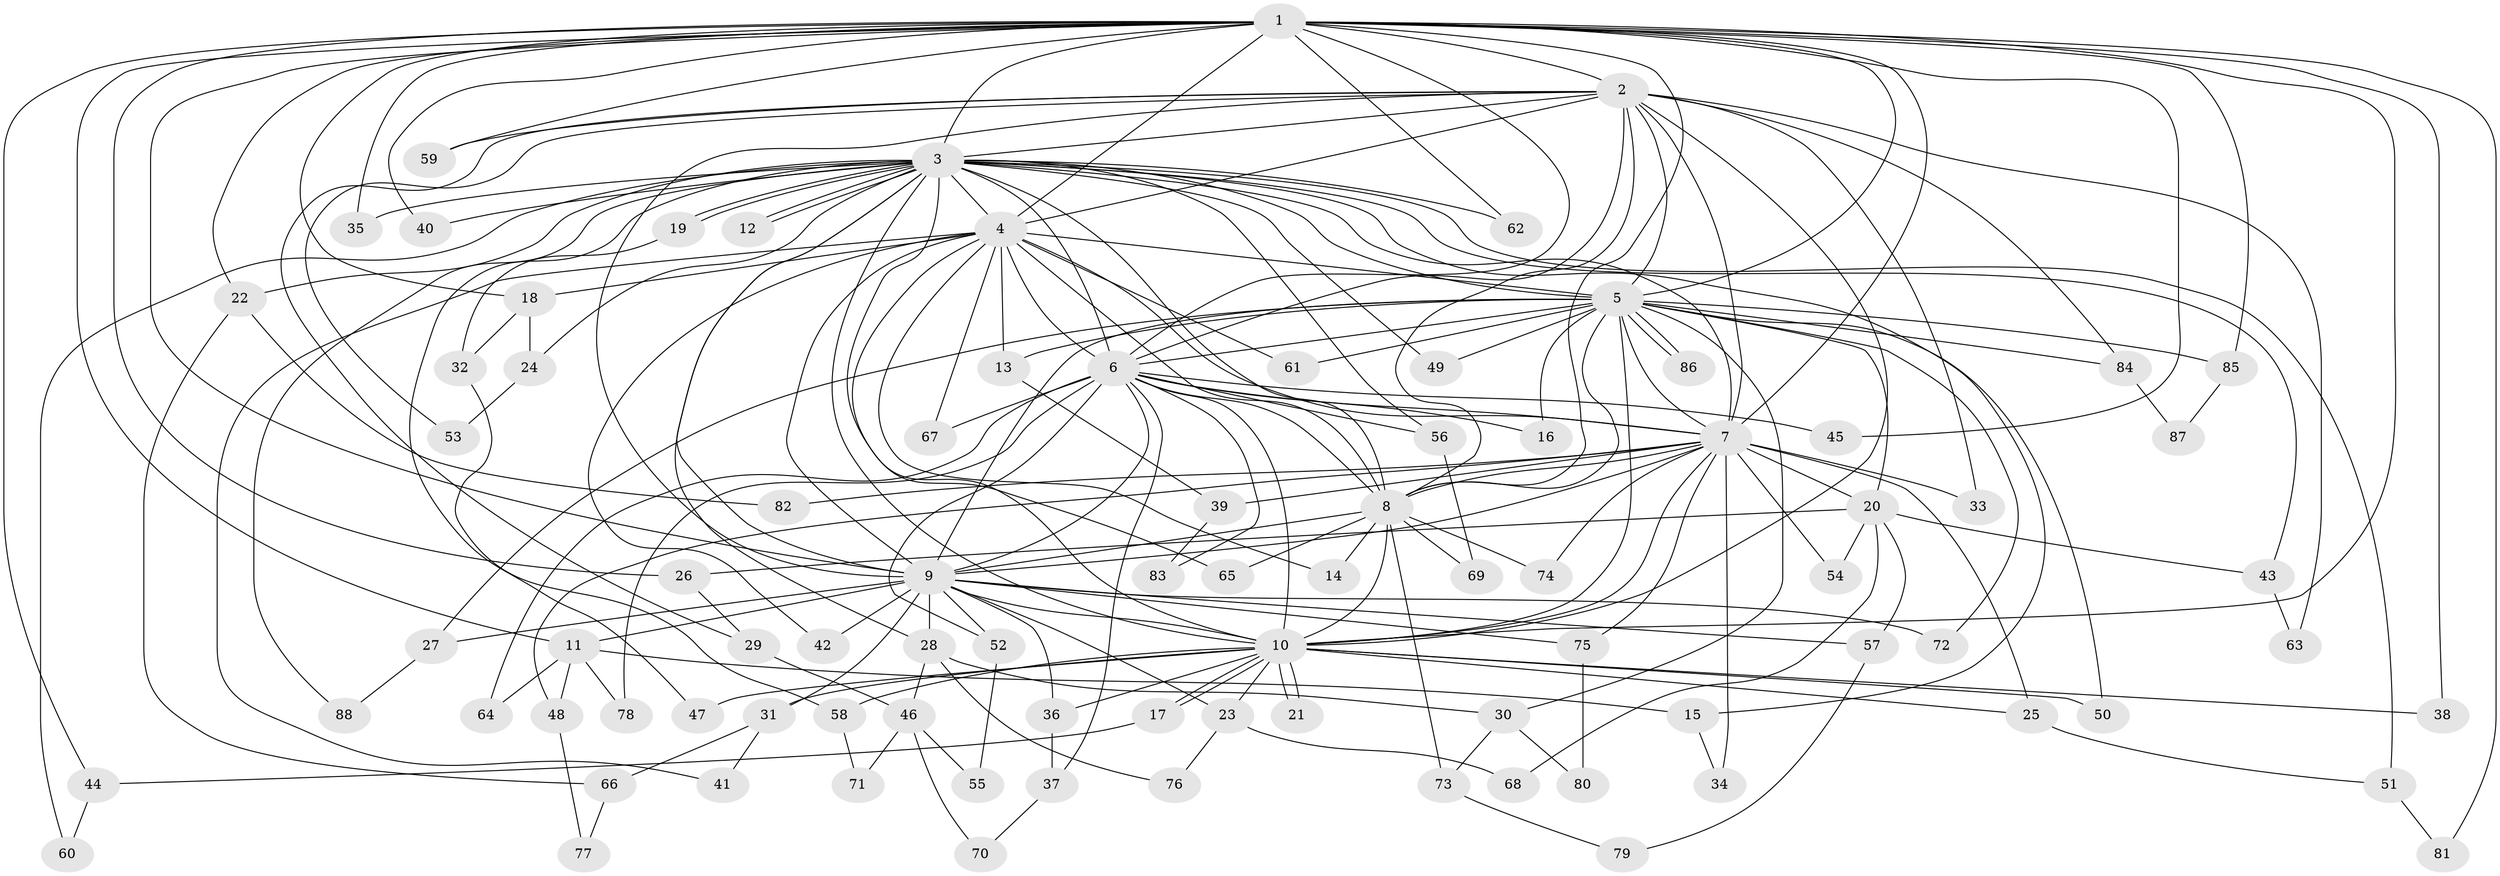 // Generated by graph-tools (version 1.1) at 2025/01/03/09/25 03:01:20]
// undirected, 88 vertices, 201 edges
graph export_dot {
graph [start="1"]
  node [color=gray90,style=filled];
  1;
  2;
  3;
  4;
  5;
  6;
  7;
  8;
  9;
  10;
  11;
  12;
  13;
  14;
  15;
  16;
  17;
  18;
  19;
  20;
  21;
  22;
  23;
  24;
  25;
  26;
  27;
  28;
  29;
  30;
  31;
  32;
  33;
  34;
  35;
  36;
  37;
  38;
  39;
  40;
  41;
  42;
  43;
  44;
  45;
  46;
  47;
  48;
  49;
  50;
  51;
  52;
  53;
  54;
  55;
  56;
  57;
  58;
  59;
  60;
  61;
  62;
  63;
  64;
  65;
  66;
  67;
  68;
  69;
  70;
  71;
  72;
  73;
  74;
  75;
  76;
  77;
  78;
  79;
  80;
  81;
  82;
  83;
  84;
  85;
  86;
  87;
  88;
  1 -- 2;
  1 -- 3;
  1 -- 4;
  1 -- 5;
  1 -- 6;
  1 -- 7;
  1 -- 8;
  1 -- 9;
  1 -- 10;
  1 -- 11;
  1 -- 18;
  1 -- 22;
  1 -- 26;
  1 -- 35;
  1 -- 38;
  1 -- 40;
  1 -- 44;
  1 -- 45;
  1 -- 59;
  1 -- 62;
  1 -- 81;
  1 -- 85;
  2 -- 3;
  2 -- 4;
  2 -- 5;
  2 -- 6;
  2 -- 7;
  2 -- 8;
  2 -- 9;
  2 -- 10;
  2 -- 29;
  2 -- 33;
  2 -- 53;
  2 -- 59;
  2 -- 63;
  2 -- 84;
  3 -- 4;
  3 -- 5;
  3 -- 6;
  3 -- 7;
  3 -- 8;
  3 -- 9;
  3 -- 10;
  3 -- 12;
  3 -- 12;
  3 -- 15;
  3 -- 19;
  3 -- 19;
  3 -- 22;
  3 -- 24;
  3 -- 28;
  3 -- 35;
  3 -- 40;
  3 -- 43;
  3 -- 47;
  3 -- 49;
  3 -- 51;
  3 -- 56;
  3 -- 60;
  3 -- 62;
  3 -- 65;
  3 -- 88;
  4 -- 5;
  4 -- 6;
  4 -- 7;
  4 -- 8;
  4 -- 9;
  4 -- 10;
  4 -- 13;
  4 -- 14;
  4 -- 18;
  4 -- 41;
  4 -- 42;
  4 -- 61;
  4 -- 67;
  5 -- 6;
  5 -- 7;
  5 -- 8;
  5 -- 9;
  5 -- 10;
  5 -- 13;
  5 -- 16;
  5 -- 20;
  5 -- 27;
  5 -- 30;
  5 -- 49;
  5 -- 50;
  5 -- 61;
  5 -- 72;
  5 -- 84;
  5 -- 85;
  5 -- 86;
  5 -- 86;
  6 -- 7;
  6 -- 8;
  6 -- 9;
  6 -- 10;
  6 -- 16;
  6 -- 37;
  6 -- 45;
  6 -- 52;
  6 -- 56;
  6 -- 64;
  6 -- 67;
  6 -- 78;
  6 -- 83;
  7 -- 8;
  7 -- 9;
  7 -- 10;
  7 -- 20;
  7 -- 25;
  7 -- 33;
  7 -- 34;
  7 -- 39;
  7 -- 48;
  7 -- 54;
  7 -- 74;
  7 -- 75;
  7 -- 82;
  8 -- 9;
  8 -- 10;
  8 -- 14;
  8 -- 65;
  8 -- 69;
  8 -- 73;
  8 -- 74;
  9 -- 10;
  9 -- 11;
  9 -- 23;
  9 -- 27;
  9 -- 28;
  9 -- 31;
  9 -- 36;
  9 -- 42;
  9 -- 52;
  9 -- 57;
  9 -- 72;
  9 -- 75;
  10 -- 17;
  10 -- 17;
  10 -- 21;
  10 -- 21;
  10 -- 23;
  10 -- 25;
  10 -- 31;
  10 -- 36;
  10 -- 38;
  10 -- 47;
  10 -- 50;
  10 -- 58;
  11 -- 15;
  11 -- 48;
  11 -- 64;
  11 -- 78;
  13 -- 39;
  15 -- 34;
  17 -- 44;
  18 -- 24;
  18 -- 32;
  19 -- 32;
  20 -- 26;
  20 -- 43;
  20 -- 54;
  20 -- 57;
  20 -- 68;
  22 -- 66;
  22 -- 82;
  23 -- 68;
  23 -- 76;
  24 -- 53;
  25 -- 51;
  26 -- 29;
  27 -- 88;
  28 -- 30;
  28 -- 46;
  28 -- 76;
  29 -- 46;
  30 -- 73;
  30 -- 80;
  31 -- 41;
  31 -- 66;
  32 -- 58;
  36 -- 37;
  37 -- 70;
  39 -- 83;
  43 -- 63;
  44 -- 60;
  46 -- 55;
  46 -- 70;
  46 -- 71;
  48 -- 77;
  51 -- 81;
  52 -- 55;
  56 -- 69;
  57 -- 79;
  58 -- 71;
  66 -- 77;
  73 -- 79;
  75 -- 80;
  84 -- 87;
  85 -- 87;
}
